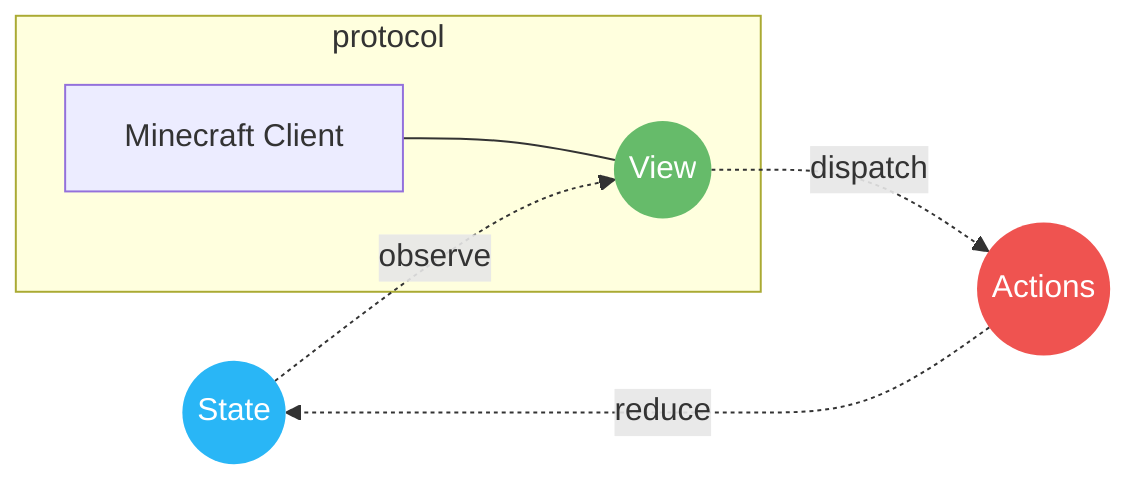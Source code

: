 graph LR
  state((State))
  actions((Actions))
  view((View))
  minecraft[Minecraft Client]

  style state fill:#29b6f6,color:white,stroke:none
  style actions fill:#ef5350,color:white,stroke:none
  style view fill:#66bb6a,color:white,stroke:none

  actions -.reduce.-> state
  view -.dispatch.-> actions
  state -.observe.-> view

  subgraph protocol
    minecraft --- view
  end